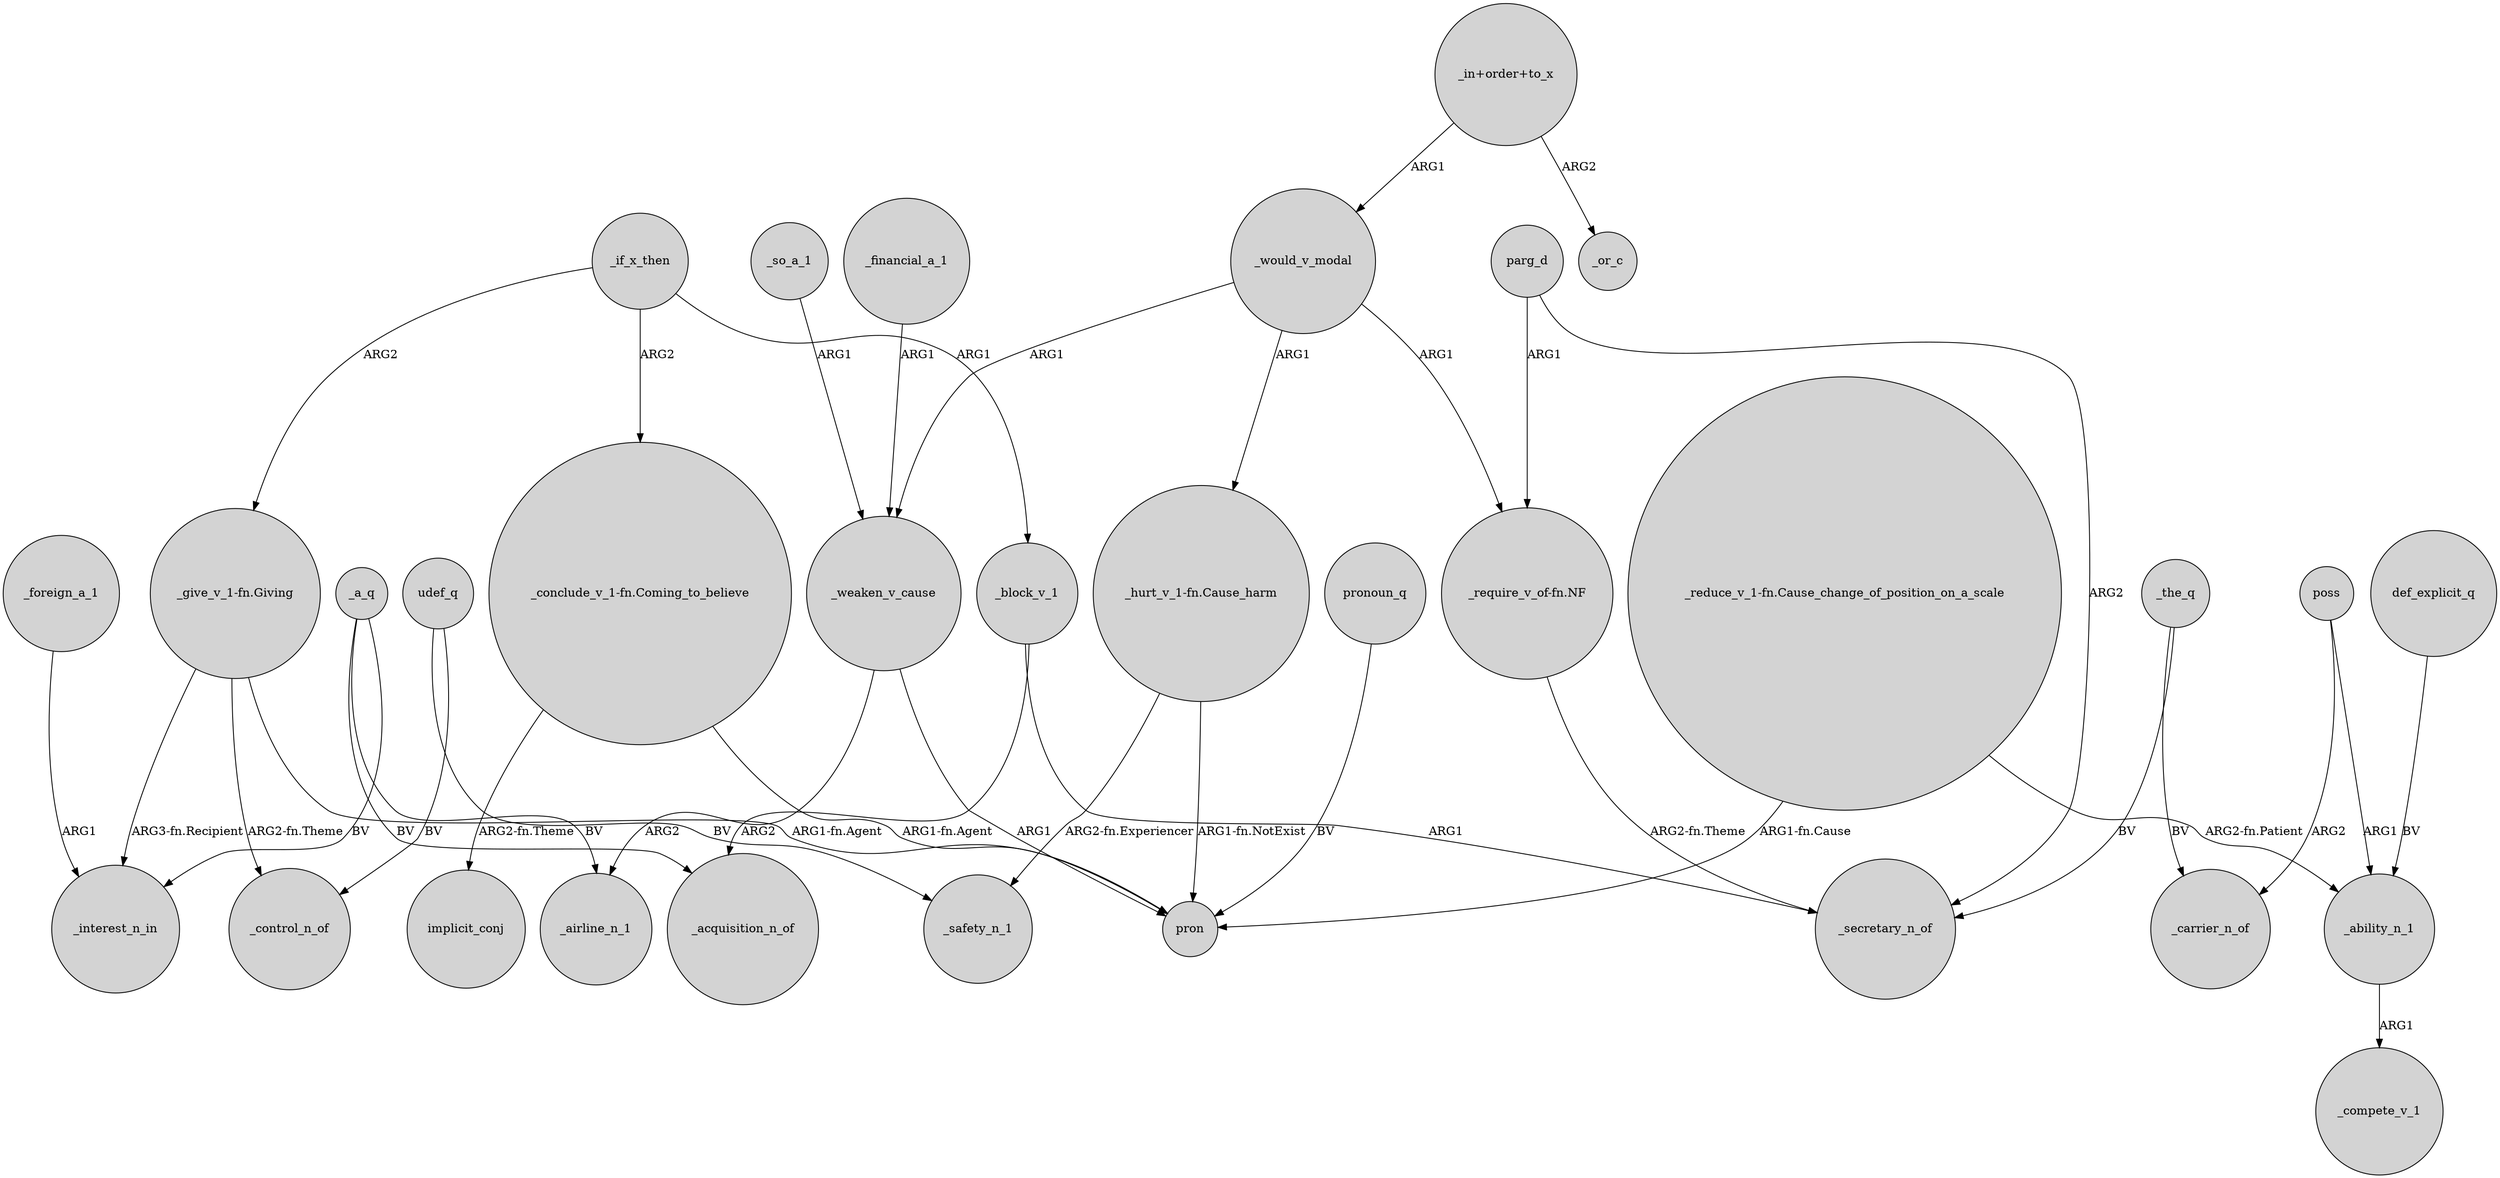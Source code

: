 digraph {
	node [shape=circle style=filled]
	"_hurt_v_1-fn.Cause_harm" -> _safety_n_1 [label="ARG2-fn.Experiencer"]
	_a_q -> _interest_n_in [label=BV]
	"_conclude_v_1-fn.Coming_to_believe" -> pron [label="ARG1-fn.Agent"]
	_the_q -> _carrier_n_of [label=BV]
	_block_v_1 -> _acquisition_n_of [label=ARG2]
	_foreign_a_1 -> _interest_n_in [label=ARG1]
	"_reduce_v_1-fn.Cause_change_of_position_on_a_scale" -> _ability_n_1 [label="ARG2-fn.Patient"]
	"_in+order+to_x" -> _or_c [label=ARG2]
	udef_q -> _control_n_of [label=BV]
	_if_x_then -> "_conclude_v_1-fn.Coming_to_believe" [label=ARG2]
	_block_v_1 -> _secretary_n_of [label=ARG1]
	poss -> _carrier_n_of [label=ARG2]
	_would_v_modal -> _weaken_v_cause [label=ARG1]
	parg_d -> _secretary_n_of [label=ARG2]
	_weaken_v_cause -> _airline_n_1 [label=ARG2]
	"_require_v_of-fn.NF" -> _secretary_n_of [label="ARG2-fn.Theme"]
	_the_q -> _secretary_n_of [label=BV]
	"_give_v_1-fn.Giving" -> pron [label="ARG1-fn.Agent"]
	poss -> _ability_n_1 [label=ARG1]
	pronoun_q -> pron [label=BV]
	def_explicit_q -> _ability_n_1 [label=BV]
	_financial_a_1 -> _weaken_v_cause [label=ARG1]
	"_give_v_1-fn.Giving" -> _interest_n_in [label="ARG3-fn.Recipient"]
	"_conclude_v_1-fn.Coming_to_believe" -> implicit_conj [label="ARG2-fn.Theme"]
	"_give_v_1-fn.Giving" -> _control_n_of [label="ARG2-fn.Theme"]
	_if_x_then -> "_give_v_1-fn.Giving" [label=ARG2]
	parg_d -> "_require_v_of-fn.NF" [label=ARG1]
	udef_q -> _safety_n_1 [label=BV]
	"_reduce_v_1-fn.Cause_change_of_position_on_a_scale" -> pron [label="ARG1-fn.Cause"]
	_would_v_modal -> "_require_v_of-fn.NF" [label=ARG1]
	_a_q -> _airline_n_1 [label=BV]
	_ability_n_1 -> _compete_v_1 [label=ARG1]
	_would_v_modal -> "_hurt_v_1-fn.Cause_harm" [label=ARG1]
	_if_x_then -> _block_v_1 [label=ARG1]
	"_hurt_v_1-fn.Cause_harm" -> pron [label="ARG1-fn.NotExist"]
	"_in+order+to_x" -> _would_v_modal [label=ARG1]
	_so_a_1 -> _weaken_v_cause [label=ARG1]
	_weaken_v_cause -> pron [label=ARG1]
	_a_q -> _acquisition_n_of [label=BV]
}
